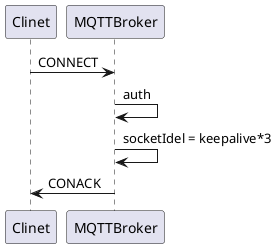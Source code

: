 @startuml
Clinet -> MQTTBroker : CONNECT
MQTTBroker -> MQTTBroker : auth
MQTTBroker -> MQTTBroker : socketIdel = keepalive*3
MQTTBroker -> Clinet : CONACK
@enduml